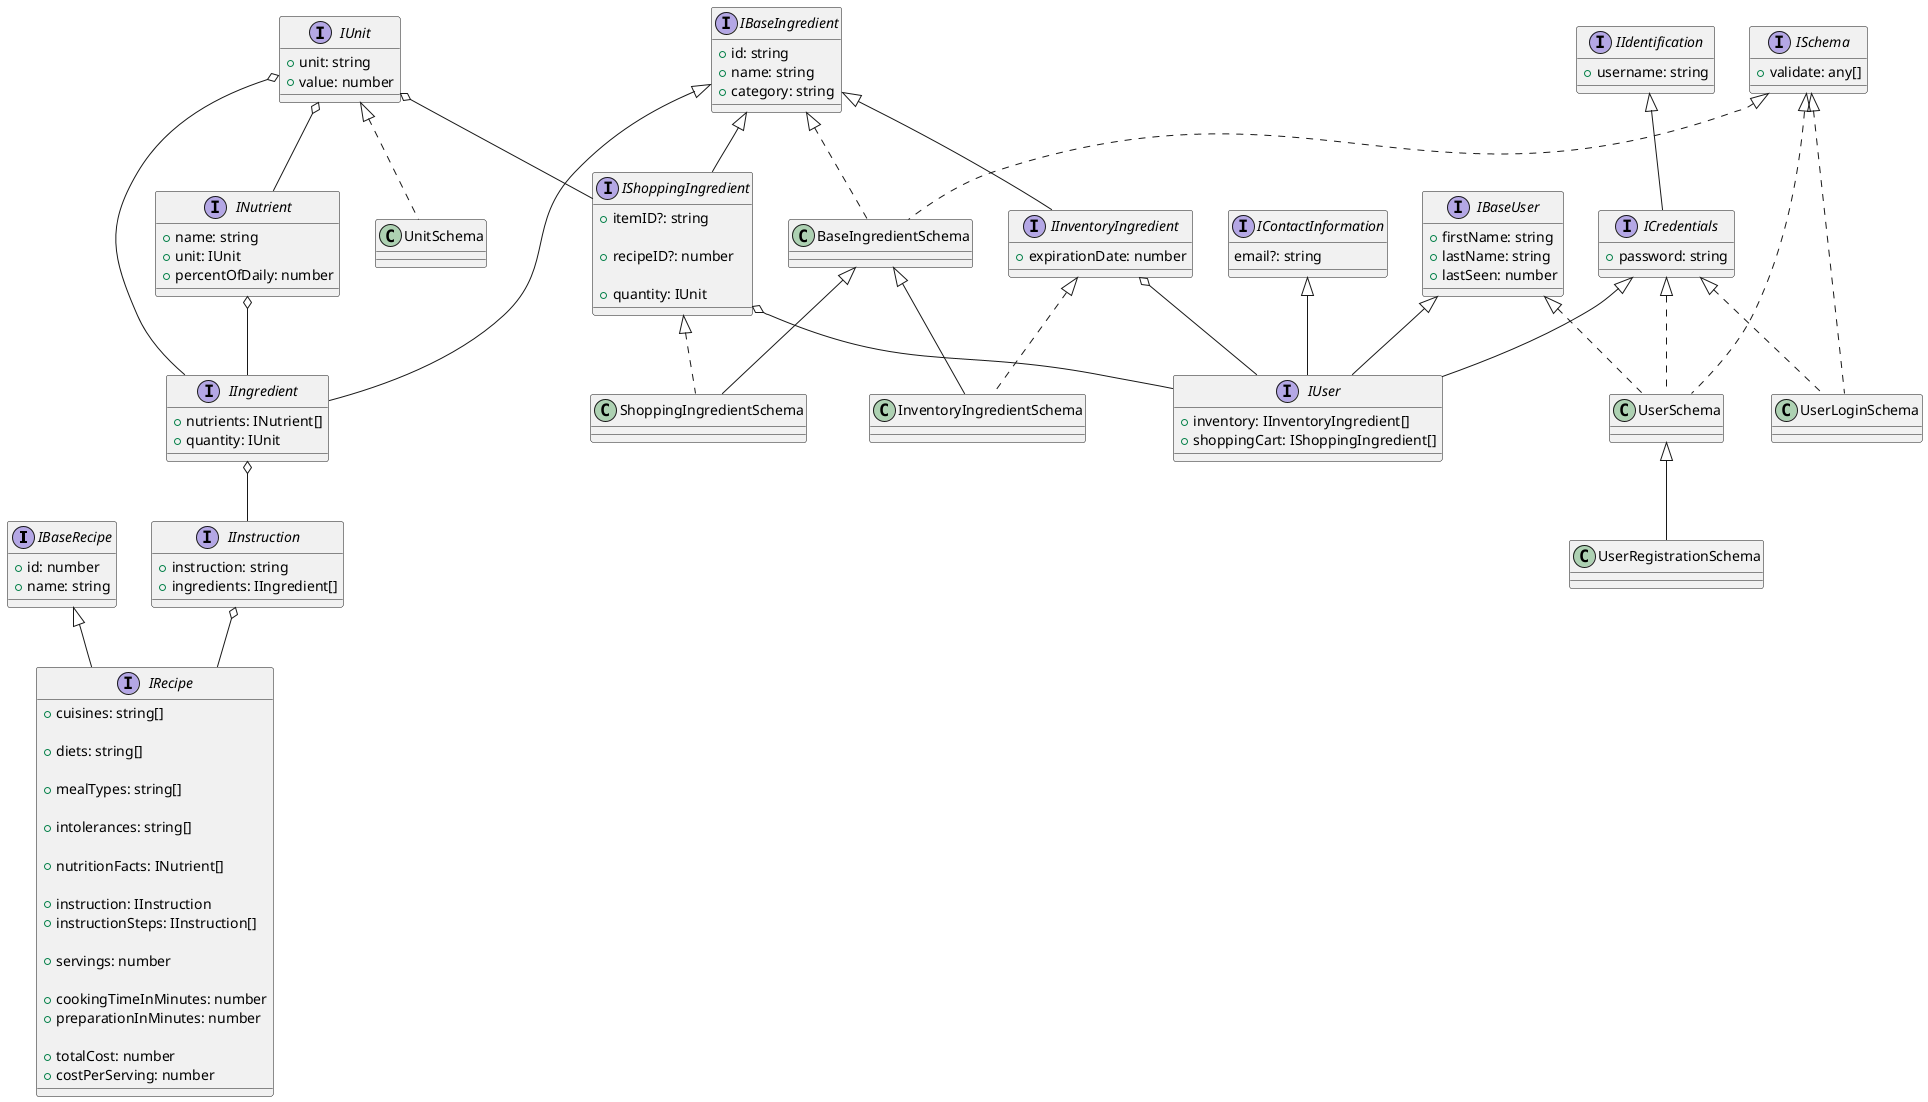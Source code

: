 @startuml

interface IBaseRecipe {
    + id: number
    + name: string
}

interface IRecipe extends IBaseRecipe {
    + cuisines: string[]

    + diets: string[] 

    + mealTypes: string[]

    + intolerances: string[]

    + nutritionFacts: INutrient[]

    + instruction: IInstruction
    + instructionSteps: IInstruction[]

    + servings: number

    + cookingTimeInMinutes: number
    + preparationInMinutes: number

    + totalCost: number
    + costPerServing: number
}

IInstruction o-- IRecipe

interface IInstruction {
    + instruction: string
    + ingredients: IIngredient[]
}

IIngredient o-- IInstruction

interface IBaseUser {
    + firstName: string
    + lastName: string
    + lastSeen: number
}

interface IIdentification {
    + username: string
}

interface IContactInformation {
    email?: string
}

interface ICredentials extends IIdentification {
    + password: string
}

interface IBaseIngredient {
    + id: string
    + name: string
    + category: string
}

interface IIngredient extends IBaseIngredient {
    + nutrients: INutrient[]
    + quantity: IUnit
}

IUnit o-- IIngredient

interface IInventoryIngredient extends IBaseIngredient {
    + expirationDate: number
}

interface IShoppingIngredient extends IBaseIngredient {
    + itemID?: string

    + recipeID?: number
    
    + quantity: IUnit
}

IUnit o-- IShoppingIngredient

interface INutrient {
    + name: string
    + unit: IUnit
    + percentOfDaily: number
}

interface IUnit {
    + unit: string
    + value: number
}

interface IUser extends IBaseUser, ICredentials, IContactInformation {
    + inventory: IInventoryIngredient[]
    + shoppingCart: IShoppingIngredient[]
}

interface ISchema {
    + validate: any[]
}

class BaseIngredientSchema implements IBaseIngredient, ISchema {}
class InventoryIngredientSchema extends BaseIngredientSchema implements IInventoryIngredient {}
class ShoppingIngredientSchema extends BaseIngredientSchema implements IShoppingIngredient {}
class UnitSchema implements IUnit {}
class UserLoginSchema implements ICredentials, ISchema {}
class UserRegistrationSchema extends UserSchema {}
class UserSchema implements ISchema, IBaseUser, ICredentials {}

IInventoryIngredient o-- IUser
IShoppingIngredient o-- IUser
INutrient o-- IIngredient
IUnit o-- INutrient

@enduml

